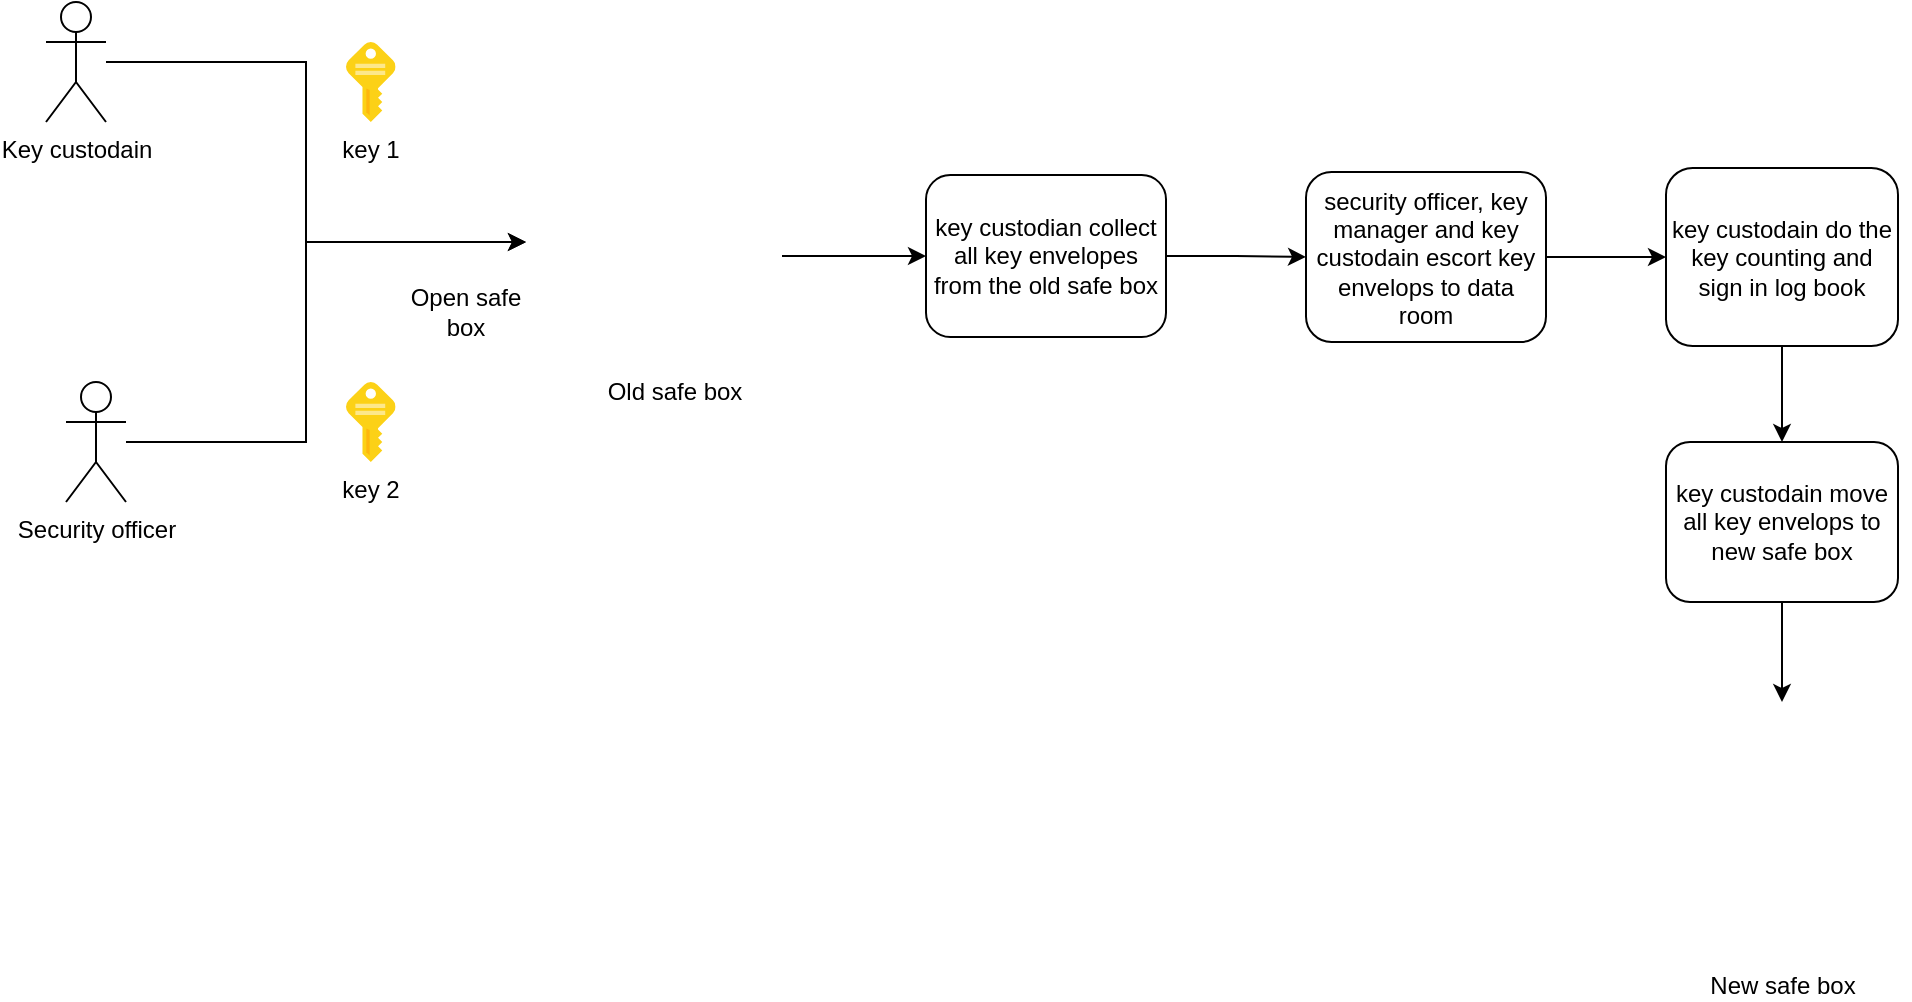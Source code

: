<mxfile version="21.6.6" type="github">
  <diagram name="MoveKeyVaultFlow" id="aMtHDYgJqgtduURzYr6P">
    <mxGraphModel dx="1290" dy="558" grid="1" gridSize="10" guides="1" tooltips="1" connect="1" arrows="1" fold="1" page="1" pageScale="1" pageWidth="827" pageHeight="1169" math="0" shadow="0">
      <root>
        <mxCell id="0" />
        <mxCell id="1" parent="0" />
        <mxCell id="UNII_tpzUk51Md-NJ-O0-4" style="edgeStyle=orthogonalEdgeStyle;rounded=0;orthogonalLoop=1;jettySize=auto;html=1;entryX=0;entryY=0.5;entryDx=0;entryDy=0;" parent="1" source="UNII_tpzUk51Md-NJ-O0-2" edge="1">
          <mxGeometry relative="1" as="geometry">
            <mxPoint x="270" y="180" as="targetPoint" />
            <Array as="points">
              <mxPoint x="160" y="90" />
              <mxPoint x="160" y="180" />
            </Array>
          </mxGeometry>
        </mxCell>
        <mxCell id="UNII_tpzUk51Md-NJ-O0-2" value="Key custodain" style="shape=umlActor;verticalLabelPosition=bottom;verticalAlign=top;html=1;outlineConnect=0;" parent="1" vertex="1">
          <mxGeometry x="30" y="60" width="30" height="60" as="geometry" />
        </mxCell>
        <mxCell id="UNII_tpzUk51Md-NJ-O0-6" style="edgeStyle=orthogonalEdgeStyle;rounded=0;orthogonalLoop=1;jettySize=auto;html=1;entryX=0;entryY=0.5;entryDx=0;entryDy=0;" parent="1" source="UNII_tpzUk51Md-NJ-O0-3" edge="1">
          <mxGeometry relative="1" as="geometry">
            <Array as="points">
              <mxPoint x="160" y="280" />
              <mxPoint x="160" y="180" />
            </Array>
            <mxPoint x="270" y="180" as="targetPoint" />
          </mxGeometry>
        </mxCell>
        <mxCell id="UNII_tpzUk51Md-NJ-O0-3" value="Security officer" style="shape=umlActor;verticalLabelPosition=bottom;verticalAlign=top;html=1;outlineConnect=0;" parent="1" vertex="1">
          <mxGeometry x="40" y="250" width="30" height="60" as="geometry" />
        </mxCell>
        <mxCell id="_Y21deKDa9zt7beMRNQG-4" value="&lt;div&gt;key 1&lt;/div&gt;" style="image;sketch=0;aspect=fixed;html=1;points=[];align=center;fontSize=12;image=img/lib/mscae/Key.svg;" vertex="1" parent="1">
          <mxGeometry x="180" y="80" width="24.8" height="40" as="geometry" />
        </mxCell>
        <mxCell id="_Y21deKDa9zt7beMRNQG-5" value="key 2" style="image;sketch=0;aspect=fixed;html=1;points=[];align=center;fontSize=12;image=img/lib/mscae/Key.svg;" vertex="1" parent="1">
          <mxGeometry x="180" y="250" width="24.8" height="40" as="geometry" />
        </mxCell>
        <mxCell id="_Y21deKDa9zt7beMRNQG-7" value="New safe box" style="shape=image;html=1;verticalAlign=top;verticalLabelPosition=bottom;labelBackgroundColor=#ffffff;imageAspect=0;aspect=fixed;image=https://cdn0.iconfinder.com/data/icons/web-development-and-studio/512/1_lock_Box_deposit_protection_safe_safety_security-128.png" vertex="1" parent="1">
          <mxGeometry x="834" y="410" width="128" height="128" as="geometry" />
        </mxCell>
        <mxCell id="_Y21deKDa9zt7beMRNQG-18" style="edgeStyle=orthogonalEdgeStyle;rounded=0;orthogonalLoop=1;jettySize=auto;html=1;entryX=0;entryY=0.5;entryDx=0;entryDy=0;" edge="1" parent="1" source="_Y21deKDa9zt7beMRNQG-8" target="_Y21deKDa9zt7beMRNQG-17">
          <mxGeometry relative="1" as="geometry" />
        </mxCell>
        <mxCell id="_Y21deKDa9zt7beMRNQG-8" value="Old safe box" style="shape=image;html=1;verticalAlign=top;verticalLabelPosition=bottom;labelBackgroundColor=#ffffff;imageAspect=0;aspect=fixed;image=https://cdn3.iconfinder.com/data/icons/user-interface-798/32/User_interface_safety_box_safety_safe_security_money-128.png" vertex="1" parent="1">
          <mxGeometry x="290" y="133" width="108" height="108" as="geometry" />
        </mxCell>
        <mxCell id="_Y21deKDa9zt7beMRNQG-9" value="Open safe box" style="text;html=1;strokeColor=none;fillColor=none;align=center;verticalAlign=middle;whiteSpace=wrap;rounded=0;" vertex="1" parent="1">
          <mxGeometry x="210" y="200" width="60" height="30" as="geometry" />
        </mxCell>
        <mxCell id="_Y21deKDa9zt7beMRNQG-22" style="edgeStyle=orthogonalEdgeStyle;rounded=0;orthogonalLoop=1;jettySize=auto;html=1;entryX=0.5;entryY=0;entryDx=0;entryDy=0;" edge="1" parent="1" source="_Y21deKDa9zt7beMRNQG-10" target="_Y21deKDa9zt7beMRNQG-13">
          <mxGeometry relative="1" as="geometry" />
        </mxCell>
        <mxCell id="_Y21deKDa9zt7beMRNQG-10" value="key custodain do the key counting and sign in log book" style="rounded=1;whiteSpace=wrap;html=1;" vertex="1" parent="1">
          <mxGeometry x="840" y="143" width="116" height="89" as="geometry" />
        </mxCell>
        <mxCell id="_Y21deKDa9zt7beMRNQG-15" style="edgeStyle=orthogonalEdgeStyle;rounded=0;orthogonalLoop=1;jettySize=auto;html=1;" edge="1" parent="1" source="_Y21deKDa9zt7beMRNQG-13" target="_Y21deKDa9zt7beMRNQG-7">
          <mxGeometry relative="1" as="geometry" />
        </mxCell>
        <mxCell id="_Y21deKDa9zt7beMRNQG-13" value="key custodain move all key envelops to new safe box" style="rounded=1;whiteSpace=wrap;html=1;" vertex="1" parent="1">
          <mxGeometry x="840" y="280" width="116" height="80" as="geometry" />
        </mxCell>
        <mxCell id="_Y21deKDa9zt7beMRNQG-21" style="edgeStyle=orthogonalEdgeStyle;rounded=0;orthogonalLoop=1;jettySize=auto;html=1;" edge="1" parent="1" source="_Y21deKDa9zt7beMRNQG-16" target="_Y21deKDa9zt7beMRNQG-10">
          <mxGeometry relative="1" as="geometry" />
        </mxCell>
        <mxCell id="_Y21deKDa9zt7beMRNQG-16" value="security officer, key manager and key custodain escort key envelops to data room" style="rounded=1;whiteSpace=wrap;html=1;" vertex="1" parent="1">
          <mxGeometry x="660" y="145" width="120" height="85" as="geometry" />
        </mxCell>
        <mxCell id="_Y21deKDa9zt7beMRNQG-20" style="edgeStyle=orthogonalEdgeStyle;rounded=0;orthogonalLoop=1;jettySize=auto;html=1;entryX=0;entryY=0.5;entryDx=0;entryDy=0;" edge="1" parent="1" source="_Y21deKDa9zt7beMRNQG-17" target="_Y21deKDa9zt7beMRNQG-16">
          <mxGeometry relative="1" as="geometry" />
        </mxCell>
        <mxCell id="_Y21deKDa9zt7beMRNQG-17" value="key custodian collect all key envelopes from the old safe box" style="rounded=1;whiteSpace=wrap;html=1;" vertex="1" parent="1">
          <mxGeometry x="470" y="146.5" width="120" height="81" as="geometry" />
        </mxCell>
      </root>
    </mxGraphModel>
  </diagram>
</mxfile>
